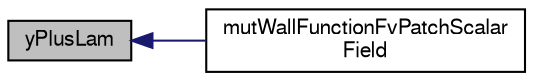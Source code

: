 digraph "yPlusLam"
{
  bgcolor="transparent";
  edge [fontname="FreeSans",fontsize="10",labelfontname="FreeSans",labelfontsize="10"];
  node [fontname="FreeSans",fontsize="10",shape=record];
  rankdir="LR";
  Node100 [label="yPlusLam",height=0.2,width=0.4,color="black", fillcolor="grey75", style="filled", fontcolor="black"];
  Node100 -> Node101 [dir="back",color="midnightblue",fontsize="10",style="solid",fontname="FreeSans"];
  Node101 [label="mutWallFunctionFvPatchScalar\lField",height=0.2,width=0.4,color="black",URL="$a30722.html#a726653c9fad684bdddfec9d0d591ac2c",tooltip="Construct as copy setting internal field reference. "];
}
